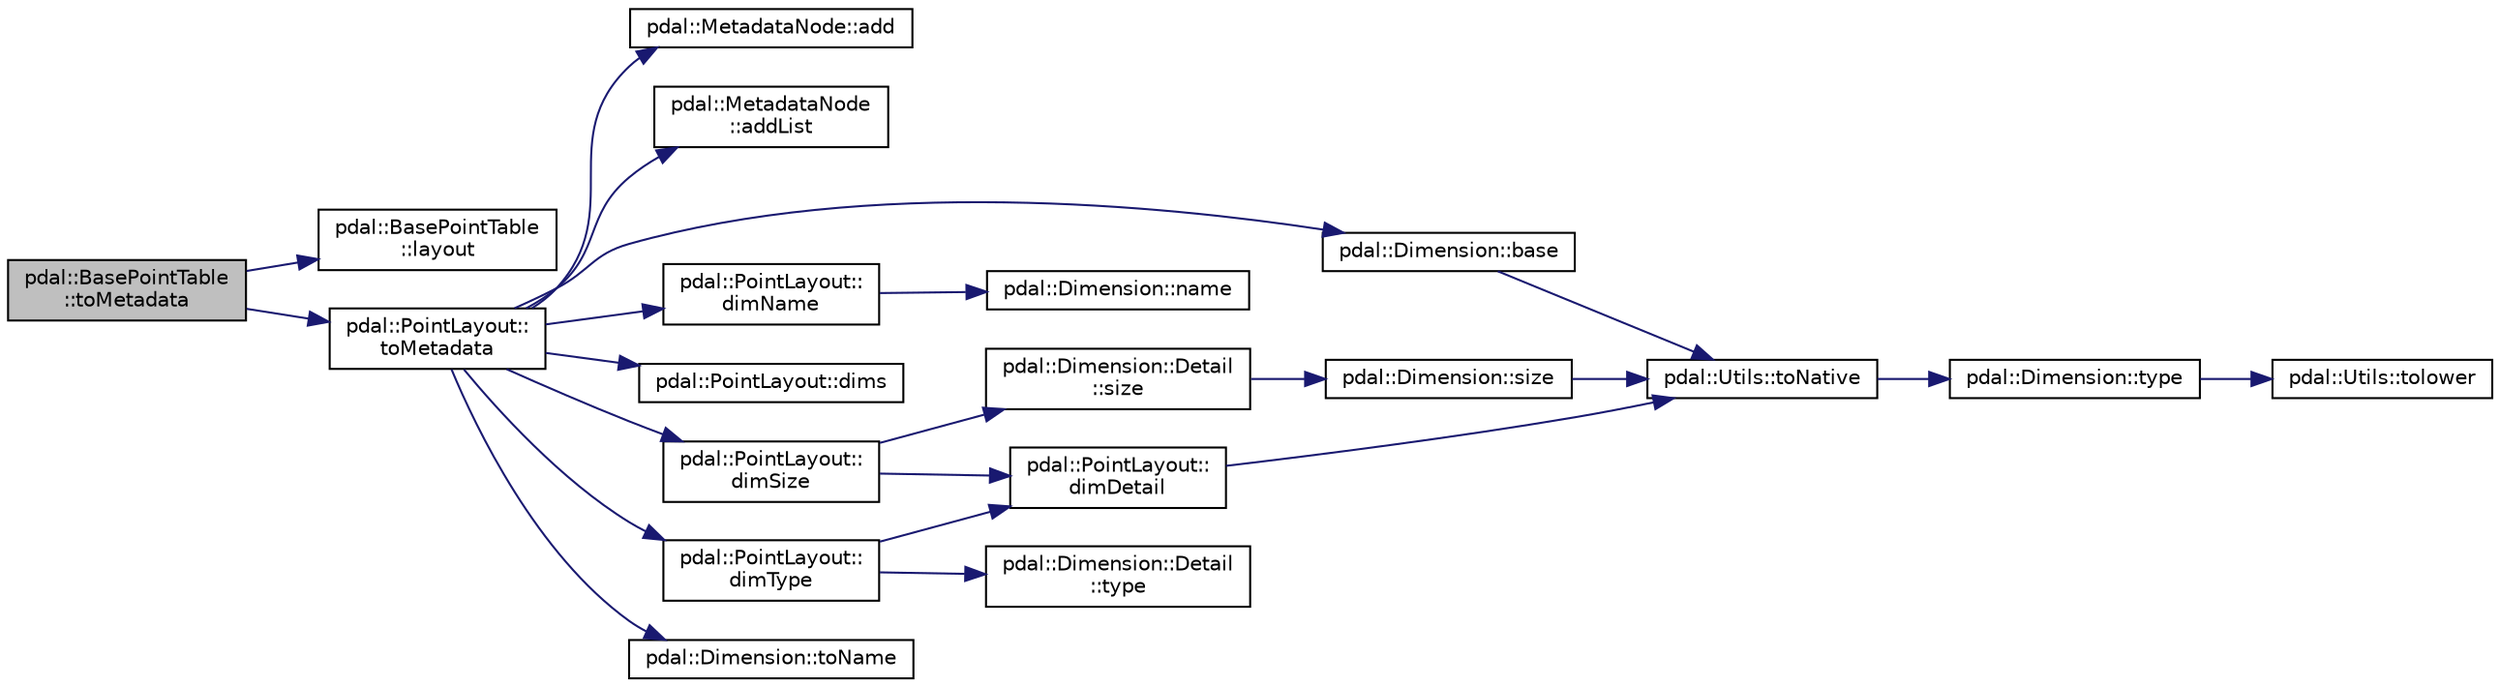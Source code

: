 digraph "pdal::BasePointTable::toMetadata"
{
  edge [fontname="Helvetica",fontsize="10",labelfontname="Helvetica",labelfontsize="10"];
  node [fontname="Helvetica",fontsize="10",shape=record];
  rankdir="LR";
  Node1 [label="pdal::BasePointTable\l::toMetadata",height=0.2,width=0.4,color="black", fillcolor="grey75", style="filled", fontcolor="black"];
  Node1 -> Node2 [color="midnightblue",fontsize="10",style="solid",fontname="Helvetica"];
  Node2 [label="pdal::BasePointTable\l::layout",height=0.2,width=0.4,color="black", fillcolor="white", style="filled",URL="$classpdal_1_1BasePointTable.html#a7e3a12a1f29e6cd10d8669ed3d07eb94"];
  Node1 -> Node3 [color="midnightblue",fontsize="10",style="solid",fontname="Helvetica"];
  Node3 [label="pdal::PointLayout::\ltoMetadata",height=0.2,width=0.4,color="black", fillcolor="white", style="filled",URL="$classpdal_1_1PointLayout.html#a677fc6bf9b31cdbb8d64f57d7e796140"];
  Node3 -> Node4 [color="midnightblue",fontsize="10",style="solid",fontname="Helvetica"];
  Node4 [label="pdal::MetadataNode::add",height=0.2,width=0.4,color="black", fillcolor="white", style="filled",URL="$classpdal_1_1MetadataNode.html#af2c1c5d91f6ab47a804aa8a0a1b043c2"];
  Node3 -> Node5 [color="midnightblue",fontsize="10",style="solid",fontname="Helvetica"];
  Node5 [label="pdal::MetadataNode\l::addList",height=0.2,width=0.4,color="black", fillcolor="white", style="filled",URL="$classpdal_1_1MetadataNode.html#af9242fea26778fb33e939d38f0dd0dd4"];
  Node3 -> Node6 [color="midnightblue",fontsize="10",style="solid",fontname="Helvetica"];
  Node6 [label="pdal::Dimension::base",height=0.2,width=0.4,color="black", fillcolor="white", style="filled",URL="$namespacepdal_1_1Dimension.html#ab9491687b8700d1db27e0aba1fcd7143"];
  Node6 -> Node7 [color="midnightblue",fontsize="10",style="solid",fontname="Helvetica"];
  Node7 [label="pdal::Utils::toNative",height=0.2,width=0.4,color="black", fillcolor="white", style="filled",URL="$namespacepdal_1_1Utils.html#a59253304d0f929e3a3ea00f09636002f"];
  Node7 -> Node8 [color="midnightblue",fontsize="10",style="solid",fontname="Helvetica"];
  Node8 [label="pdal::Dimension::type",height=0.2,width=0.4,color="black", fillcolor="white", style="filled",URL="$namespacepdal_1_1Dimension.html#a880d689fed54aa3ded6f88c9e058c5d2"];
  Node8 -> Node9 [color="midnightblue",fontsize="10",style="solid",fontname="Helvetica"];
  Node9 [label="pdal::Utils::tolower",height=0.2,width=0.4,color="black", fillcolor="white", style="filled",URL="$namespacepdal_1_1Utils.html#a5268937cf695835e55392f752dc02cb2"];
  Node3 -> Node10 [color="midnightblue",fontsize="10",style="solid",fontname="Helvetica"];
  Node10 [label="pdal::PointLayout::\ldimName",height=0.2,width=0.4,color="black", fillcolor="white", style="filled",URL="$classpdal_1_1PointLayout.html#aa3902ee8869ff33139401a6900ae088c"];
  Node10 -> Node11 [color="midnightblue",fontsize="10",style="solid",fontname="Helvetica"];
  Node11 [label="pdal::Dimension::name",height=0.2,width=0.4,color="black", fillcolor="white", style="filled",URL="$namespacepdal_1_1Dimension.html#af3176b0b7e6b4be000317846cf7c2718"];
  Node3 -> Node12 [color="midnightblue",fontsize="10",style="solid",fontname="Helvetica"];
  Node12 [label="pdal::PointLayout::dims",height=0.2,width=0.4,color="black", fillcolor="white", style="filled",URL="$classpdal_1_1PointLayout.html#afd6b92bf6e8fc83993db132b1ed980e2"];
  Node3 -> Node13 [color="midnightblue",fontsize="10",style="solid",fontname="Helvetica"];
  Node13 [label="pdal::PointLayout::\ldimSize",height=0.2,width=0.4,color="black", fillcolor="white", style="filled",URL="$classpdal_1_1PointLayout.html#ac2fa83b59ea49e234822cd432e71455d"];
  Node13 -> Node14 [color="midnightblue",fontsize="10",style="solid",fontname="Helvetica"];
  Node14 [label="pdal::PointLayout::\ldimDetail",height=0.2,width=0.4,color="black", fillcolor="white", style="filled",URL="$classpdal_1_1PointLayout.html#abcfdf0f917e71d1bd8a96bc64ff1e8a2"];
  Node14 -> Node7 [color="midnightblue",fontsize="10",style="solid",fontname="Helvetica"];
  Node13 -> Node15 [color="midnightblue",fontsize="10",style="solid",fontname="Helvetica"];
  Node15 [label="pdal::Dimension::Detail\l::size",height=0.2,width=0.4,color="black", fillcolor="white", style="filled",URL="$classpdal_1_1Dimension_1_1Detail.html#a320806a1cc878b5fdb10e178f27a4c61"];
  Node15 -> Node16 [color="midnightblue",fontsize="10",style="solid",fontname="Helvetica"];
  Node16 [label="pdal::Dimension::size",height=0.2,width=0.4,color="black", fillcolor="white", style="filled",URL="$namespacepdal_1_1Dimension.html#acf81dae9d5946f3a941f9df154b2329b"];
  Node16 -> Node7 [color="midnightblue",fontsize="10",style="solid",fontname="Helvetica"];
  Node3 -> Node17 [color="midnightblue",fontsize="10",style="solid",fontname="Helvetica"];
  Node17 [label="pdal::PointLayout::\ldimType",height=0.2,width=0.4,color="black", fillcolor="white", style="filled",URL="$classpdal_1_1PointLayout.html#adaef1dfccc620aa7f7f2a57ea2c19d6d"];
  Node17 -> Node14 [color="midnightblue",fontsize="10",style="solid",fontname="Helvetica"];
  Node17 -> Node18 [color="midnightblue",fontsize="10",style="solid",fontname="Helvetica"];
  Node18 [label="pdal::Dimension::Detail\l::type",height=0.2,width=0.4,color="black", fillcolor="white", style="filled",URL="$classpdal_1_1Dimension_1_1Detail.html#adf5961976b7fce3d90a0dddd50519a7c"];
  Node3 -> Node19 [color="midnightblue",fontsize="10",style="solid",fontname="Helvetica"];
  Node19 [label="pdal::Dimension::toName",height=0.2,width=0.4,color="black", fillcolor="white", style="filled",URL="$namespacepdal_1_1Dimension.html#ab617d7d6d8a56b6711d9e8aa645ba161"];
}
